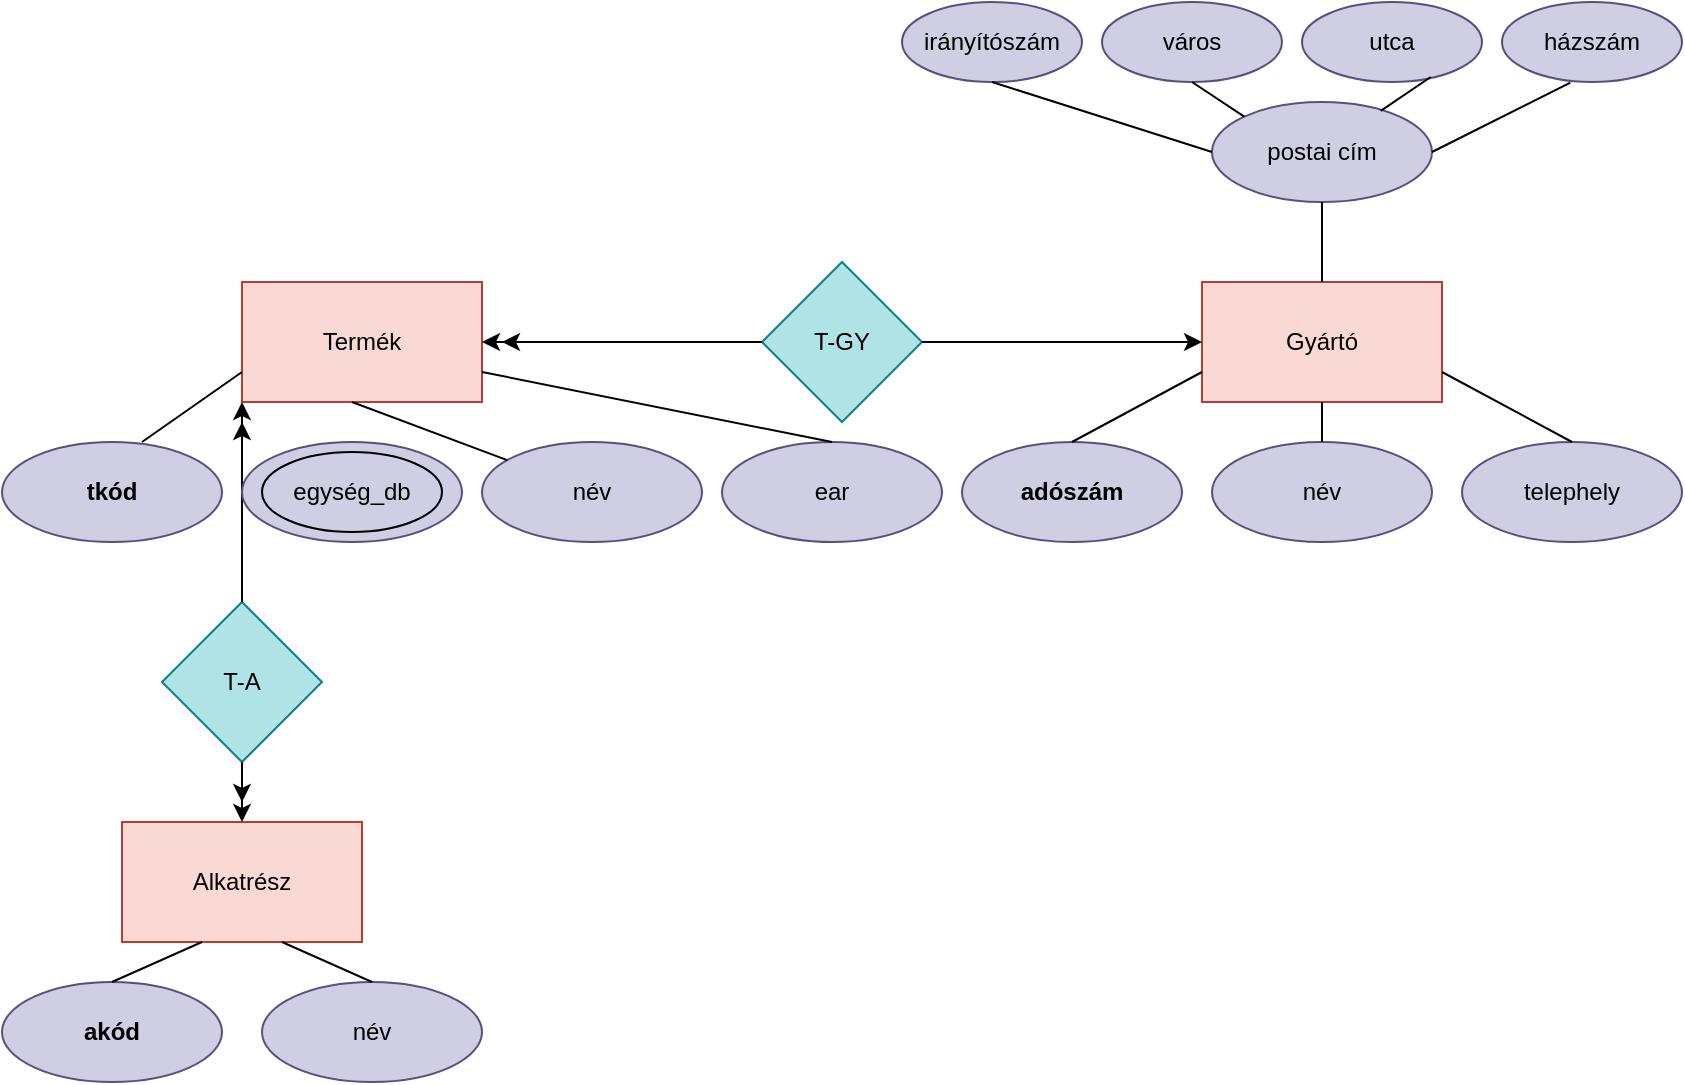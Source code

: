 <mxfile version="24.7.17">
  <diagram name="Page-1" id="mnooa0jrYi80_91jrEG3">
    <mxGraphModel dx="734" dy="818" grid="1" gridSize="10" guides="1" tooltips="1" connect="1" arrows="1" fold="1" page="1" pageScale="1" pageWidth="850" pageHeight="1100" math="0" shadow="0">
      <root>
        <mxCell id="0" />
        <mxCell id="1" parent="0" />
        <mxCell id="AgogPdoNUcBU9XjqJ84P-1" value="Termék" style="rounded=0;whiteSpace=wrap;html=1;fillColor=#fad9d5;strokeColor=#ae4132;" vertex="1" parent="1">
          <mxGeometry x="120" y="300" width="120" height="60" as="geometry" />
        </mxCell>
        <mxCell id="AgogPdoNUcBU9XjqJ84P-2" value="Gyártó" style="rounded=0;whiteSpace=wrap;html=1;fillColor=#fad9d5;strokeColor=#ae4132;" vertex="1" parent="1">
          <mxGeometry x="600" y="300" width="120" height="60" as="geometry" />
        </mxCell>
        <mxCell id="AgogPdoNUcBU9XjqJ84P-3" value="T-GY" style="rhombus;whiteSpace=wrap;html=1;fillColor=#b0e3e6;strokeColor=#0e8088;" vertex="1" parent="1">
          <mxGeometry x="380" y="290" width="80" height="80" as="geometry" />
        </mxCell>
        <mxCell id="AgogPdoNUcBU9XjqJ84P-4" value="" style="endArrow=classic;html=1;rounded=0;exitX=1;exitY=0.5;exitDx=0;exitDy=0;entryX=0;entryY=0.5;entryDx=0;entryDy=0;" edge="1" parent="1" source="AgogPdoNUcBU9XjqJ84P-3" target="AgogPdoNUcBU9XjqJ84P-2">
          <mxGeometry width="50" height="50" relative="1" as="geometry">
            <mxPoint x="560" y="370" as="sourcePoint" />
            <mxPoint x="590" y="330" as="targetPoint" />
          </mxGeometry>
        </mxCell>
        <mxCell id="AgogPdoNUcBU9XjqJ84P-8" value="&lt;b&gt;tkód&lt;/b&gt;" style="ellipse;whiteSpace=wrap;html=1;fillColor=#d0cee2;strokeColor=#56517e;" vertex="1" parent="1">
          <mxGeometry y="380" width="110" height="50" as="geometry" />
        </mxCell>
        <mxCell id="AgogPdoNUcBU9XjqJ84P-15" value="" style="endArrow=classic;html=1;rounded=0;exitX=0;exitY=0.5;exitDx=0;exitDy=0;" edge="1" parent="1" source="AgogPdoNUcBU9XjqJ84P-3">
          <mxGeometry width="50" height="50" relative="1" as="geometry">
            <mxPoint x="250" y="370" as="sourcePoint" />
            <mxPoint x="240" y="330" as="targetPoint" />
          </mxGeometry>
        </mxCell>
        <mxCell id="AgogPdoNUcBU9XjqJ84P-16" value="" style="endArrow=classic;html=1;rounded=0;" edge="1" parent="1" source="AgogPdoNUcBU9XjqJ84P-3">
          <mxGeometry width="50" height="50" relative="1" as="geometry">
            <mxPoint x="230" y="370" as="sourcePoint" />
            <mxPoint x="250" y="330" as="targetPoint" />
          </mxGeometry>
        </mxCell>
        <mxCell id="AgogPdoNUcBU9XjqJ84P-17" value="név" style="ellipse;whiteSpace=wrap;html=1;fillColor=#d0cee2;strokeColor=#56517e;" vertex="1" parent="1">
          <mxGeometry x="240" y="380" width="110" height="50" as="geometry" />
        </mxCell>
        <mxCell id="AgogPdoNUcBU9XjqJ84P-18" value="ear" style="ellipse;whiteSpace=wrap;html=1;fillColor=#d0cee2;strokeColor=#56517e;" vertex="1" parent="1">
          <mxGeometry x="360" y="380" width="110" height="50" as="geometry" />
        </mxCell>
        <mxCell id="AgogPdoNUcBU9XjqJ84P-19" value="&lt;b&gt;adószám&lt;/b&gt;" style="ellipse;whiteSpace=wrap;html=1;fillColor=#d0cee2;strokeColor=#56517e;" vertex="1" parent="1">
          <mxGeometry x="480" y="380" width="110" height="50" as="geometry" />
        </mxCell>
        <mxCell id="AgogPdoNUcBU9XjqJ84P-20" value="név" style="ellipse;whiteSpace=wrap;html=1;fillColor=#d0cee2;strokeColor=#56517e;" vertex="1" parent="1">
          <mxGeometry x="605" y="380" width="110" height="50" as="geometry" />
        </mxCell>
        <mxCell id="AgogPdoNUcBU9XjqJ84P-21" value="telephely" style="ellipse;whiteSpace=wrap;html=1;fillColor=#d0cee2;strokeColor=#56517e;" vertex="1" parent="1">
          <mxGeometry x="730" y="380" width="110" height="50" as="geometry" />
        </mxCell>
        <mxCell id="AgogPdoNUcBU9XjqJ84P-23" value="" style="endArrow=none;html=1;rounded=0;entryX=0;entryY=0.75;entryDx=0;entryDy=0;" edge="1" parent="1" target="AgogPdoNUcBU9XjqJ84P-1">
          <mxGeometry width="50" height="50" relative="1" as="geometry">
            <mxPoint x="70" y="380" as="sourcePoint" />
            <mxPoint x="120" y="330" as="targetPoint" />
          </mxGeometry>
        </mxCell>
        <mxCell id="AgogPdoNUcBU9XjqJ84P-24" value="" style="endArrow=none;html=1;rounded=0;entryX=0.5;entryY=0;entryDx=0;entryDy=0;exitX=1;exitY=0.75;exitDx=0;exitDy=0;" edge="1" parent="1" source="AgogPdoNUcBU9XjqJ84P-2" target="AgogPdoNUcBU9XjqJ84P-21">
          <mxGeometry width="50" height="50" relative="1" as="geometry">
            <mxPoint x="720" y="330" as="sourcePoint" />
            <mxPoint x="810" y="380" as="targetPoint" />
          </mxGeometry>
        </mxCell>
        <mxCell id="AgogPdoNUcBU9XjqJ84P-25" value="" style="endArrow=none;html=1;rounded=0;exitX=0.5;exitY=0;exitDx=0;exitDy=0;entryX=0;entryY=0.75;entryDx=0;entryDy=0;" edge="1" parent="1" source="AgogPdoNUcBU9XjqJ84P-19" target="AgogPdoNUcBU9XjqJ84P-2">
          <mxGeometry width="50" height="50" relative="1" as="geometry">
            <mxPoint x="550" y="400" as="sourcePoint" />
            <mxPoint x="600" y="350" as="targetPoint" />
          </mxGeometry>
        </mxCell>
        <mxCell id="AgogPdoNUcBU9XjqJ84P-26" value="" style="endArrow=none;html=1;rounded=0;exitX=0.5;exitY=0;exitDx=0;exitDy=0;entryX=1;entryY=0.75;entryDx=0;entryDy=0;" edge="1" parent="1" source="AgogPdoNUcBU9XjqJ84P-18" target="AgogPdoNUcBU9XjqJ84P-1">
          <mxGeometry width="50" height="50" relative="1" as="geometry">
            <mxPoint x="210" y="400" as="sourcePoint" />
            <mxPoint x="260" y="350" as="targetPoint" />
          </mxGeometry>
        </mxCell>
        <mxCell id="AgogPdoNUcBU9XjqJ84P-27" value="" style="endArrow=none;html=1;rounded=0;" edge="1" parent="1" source="AgogPdoNUcBU9XjqJ84P-17">
          <mxGeometry width="50" height="50" relative="1" as="geometry">
            <mxPoint x="130" y="410" as="sourcePoint" />
            <mxPoint x="175" y="360" as="targetPoint" />
          </mxGeometry>
        </mxCell>
        <mxCell id="AgogPdoNUcBU9XjqJ84P-29" value="" style="endArrow=none;html=1;rounded=0;entryX=0.5;entryY=1;entryDx=0;entryDy=0;" edge="1" parent="1" source="AgogPdoNUcBU9XjqJ84P-20" target="AgogPdoNUcBU9XjqJ84P-2">
          <mxGeometry width="50" height="50" relative="1" as="geometry">
            <mxPoint x="620" y="410" as="sourcePoint" />
            <mxPoint x="670" y="360" as="targetPoint" />
          </mxGeometry>
        </mxCell>
        <mxCell id="AgogPdoNUcBU9XjqJ84P-32" value="postai cím" style="ellipse;whiteSpace=wrap;html=1;fillColor=#d0cee2;strokeColor=#56517e;" vertex="1" parent="1">
          <mxGeometry x="605" y="210" width="110" height="50" as="geometry" />
        </mxCell>
        <mxCell id="AgogPdoNUcBU9XjqJ84P-35" value="irányítószám" style="ellipse;whiteSpace=wrap;html=1;fillColor=#d0cee2;strokeColor=#56517e;" vertex="1" parent="1">
          <mxGeometry x="450" y="160" width="90" height="40" as="geometry" />
        </mxCell>
        <mxCell id="AgogPdoNUcBU9XjqJ84P-36" value="város" style="ellipse;whiteSpace=wrap;html=1;fillColor=#d0cee2;strokeColor=#56517e;" vertex="1" parent="1">
          <mxGeometry x="550" y="160" width="90" height="40" as="geometry" />
        </mxCell>
        <mxCell id="AgogPdoNUcBU9XjqJ84P-37" value="utca" style="ellipse;whiteSpace=wrap;html=1;fillColor=#d0cee2;strokeColor=#56517e;" vertex="1" parent="1">
          <mxGeometry x="650" y="160" width="90" height="40" as="geometry" />
        </mxCell>
        <mxCell id="AgogPdoNUcBU9XjqJ84P-38" value="házszám" style="ellipse;whiteSpace=wrap;html=1;fillColor=#d0cee2;strokeColor=#56517e;" vertex="1" parent="1">
          <mxGeometry x="750" y="160" width="90" height="40" as="geometry" />
        </mxCell>
        <mxCell id="AgogPdoNUcBU9XjqJ84P-39" value="" style="endArrow=none;html=1;rounded=0;exitX=0.5;exitY=1;exitDx=0;exitDy=0;entryX=0;entryY=0.5;entryDx=0;entryDy=0;" edge="1" parent="1" source="AgogPdoNUcBU9XjqJ84P-35" target="AgogPdoNUcBU9XjqJ84P-32">
          <mxGeometry width="50" height="50" relative="1" as="geometry">
            <mxPoint x="555" y="280" as="sourcePoint" />
            <mxPoint x="605" y="230" as="targetPoint" />
          </mxGeometry>
        </mxCell>
        <mxCell id="AgogPdoNUcBU9XjqJ84P-40" value="" style="endArrow=none;html=1;rounded=0;entryX=0.5;entryY=1;entryDx=0;entryDy=0;exitX=0;exitY=0;exitDx=0;exitDy=0;" edge="1" parent="1" source="AgogPdoNUcBU9XjqJ84P-32" target="AgogPdoNUcBU9XjqJ84P-36">
          <mxGeometry width="50" height="50" relative="1" as="geometry">
            <mxPoint x="637" y="210" as="sourcePoint" />
            <mxPoint x="680" y="180" as="targetPoint" />
          </mxGeometry>
        </mxCell>
        <mxCell id="AgogPdoNUcBU9XjqJ84P-41" value="" style="endArrow=none;html=1;rounded=0;exitX=0.767;exitY=0.088;exitDx=0;exitDy=0;exitPerimeter=0;entryX=0.715;entryY=0.938;entryDx=0;entryDy=0;entryPerimeter=0;" edge="1" parent="1" source="AgogPdoNUcBU9XjqJ84P-32" target="AgogPdoNUcBU9XjqJ84P-37">
          <mxGeometry width="50" height="50" relative="1" as="geometry">
            <mxPoint x="630" y="230" as="sourcePoint" />
            <mxPoint x="716" y="199" as="targetPoint" />
          </mxGeometry>
        </mxCell>
        <mxCell id="AgogPdoNUcBU9XjqJ84P-42" value="" style="endArrow=none;html=1;rounded=0;exitX=1;exitY=0.5;exitDx=0;exitDy=0;entryX=0.38;entryY=1.009;entryDx=0;entryDy=0;entryPerimeter=0;" edge="1" parent="1" source="AgogPdoNUcBU9XjqJ84P-32" target="AgogPdoNUcBU9XjqJ84P-38">
          <mxGeometry width="50" height="50" relative="1" as="geometry">
            <mxPoint x="690" y="280" as="sourcePoint" />
            <mxPoint x="740" y="230" as="targetPoint" />
          </mxGeometry>
        </mxCell>
        <mxCell id="AgogPdoNUcBU9XjqJ84P-44" value="" style="endArrow=none;html=1;rounded=0;exitX=0.5;exitY=0;exitDx=0;exitDy=0;" edge="1" parent="1" source="AgogPdoNUcBU9XjqJ84P-2">
          <mxGeometry width="50" height="50" relative="1" as="geometry">
            <mxPoint x="610" y="310" as="sourcePoint" />
            <mxPoint x="660" y="260" as="targetPoint" />
          </mxGeometry>
        </mxCell>
        <mxCell id="AgogPdoNUcBU9XjqJ84P-45" value="Alkatrész" style="rounded=0;whiteSpace=wrap;html=1;fillColor=#fad9d5;strokeColor=#ae4132;" vertex="1" parent="1">
          <mxGeometry x="60" y="570" width="120" height="60" as="geometry" />
        </mxCell>
        <mxCell id="AgogPdoNUcBU9XjqJ84P-47" style="edgeStyle=orthogonalEdgeStyle;rounded=0;orthogonalLoop=1;jettySize=auto;html=1;entryX=0;entryY=1;entryDx=0;entryDy=0;" edge="1" parent="1" source="AgogPdoNUcBU9XjqJ84P-46" target="AgogPdoNUcBU9XjqJ84P-1">
          <mxGeometry relative="1" as="geometry" />
        </mxCell>
        <mxCell id="AgogPdoNUcBU9XjqJ84P-46" value="T-A" style="rhombus;whiteSpace=wrap;html=1;fillColor=#b0e3e6;strokeColor=#0e8088;" vertex="1" parent="1">
          <mxGeometry x="80" y="460" width="80" height="80" as="geometry" />
        </mxCell>
        <mxCell id="AgogPdoNUcBU9XjqJ84P-48" value="" style="endArrow=classic;html=1;rounded=0;" edge="1" parent="1">
          <mxGeometry width="50" height="50" relative="1" as="geometry">
            <mxPoint x="120" y="460" as="sourcePoint" />
            <mxPoint x="120" y="370" as="targetPoint" />
          </mxGeometry>
        </mxCell>
        <mxCell id="AgogPdoNUcBU9XjqJ84P-49" value="" style="endArrow=classic;html=1;rounded=0;" edge="1" parent="1">
          <mxGeometry width="50" height="50" relative="1" as="geometry">
            <mxPoint x="120" y="540" as="sourcePoint" />
            <mxPoint x="120" y="570" as="targetPoint" />
          </mxGeometry>
        </mxCell>
        <mxCell id="AgogPdoNUcBU9XjqJ84P-50" value="" style="endArrow=classic;html=1;rounded=0;" edge="1" parent="1">
          <mxGeometry width="50" height="50" relative="1" as="geometry">
            <mxPoint x="120" y="540" as="sourcePoint" />
            <mxPoint x="120" y="560" as="targetPoint" />
          </mxGeometry>
        </mxCell>
        <mxCell id="AgogPdoNUcBU9XjqJ84P-52" value="név" style="ellipse;whiteSpace=wrap;html=1;fillColor=#d0cee2;strokeColor=#56517e;" vertex="1" parent="1">
          <mxGeometry x="130" y="650" width="110" height="50" as="geometry" />
        </mxCell>
        <mxCell id="AgogPdoNUcBU9XjqJ84P-53" value="akód" style="ellipse;whiteSpace=wrap;html=1;fillColor=#d0cee2;strokeColor=#56517e;fontStyle=1" vertex="1" parent="1">
          <mxGeometry y="650" width="110" height="50" as="geometry" />
        </mxCell>
        <mxCell id="AgogPdoNUcBU9XjqJ84P-54" value="egység_db" style="ellipse;whiteSpace=wrap;html=1;fillColor=#d0cee2;strokeColor=#56517e;perimeterSpacing=0;" vertex="1" parent="1">
          <mxGeometry x="120" y="380" width="110" height="50" as="geometry" />
        </mxCell>
        <mxCell id="AgogPdoNUcBU9XjqJ84P-56" value="" style="ellipse;whiteSpace=wrap;html=1;fillColor=none;" vertex="1" parent="1">
          <mxGeometry x="130" y="385" width="90" height="40" as="geometry" />
        </mxCell>
        <mxCell id="AgogPdoNUcBU9XjqJ84P-59" value="" style="endArrow=none;html=1;rounded=0;entryX=0.5;entryY=0;entryDx=0;entryDy=0;" edge="1" parent="1" target="AgogPdoNUcBU9XjqJ84P-52">
          <mxGeometry width="50" height="50" relative="1" as="geometry">
            <mxPoint x="140" y="630" as="sourcePoint" />
            <mxPoint x="190" y="580" as="targetPoint" />
          </mxGeometry>
        </mxCell>
        <mxCell id="AgogPdoNUcBU9XjqJ84P-60" value="" style="endArrow=none;html=1;rounded=0;exitX=0.5;exitY=0;exitDx=0;exitDy=0;" edge="1" parent="1" source="AgogPdoNUcBU9XjqJ84P-53">
          <mxGeometry width="50" height="50" relative="1" as="geometry">
            <mxPoint x="50" y="680" as="sourcePoint" />
            <mxPoint x="100" y="630" as="targetPoint" />
          </mxGeometry>
        </mxCell>
      </root>
    </mxGraphModel>
  </diagram>
</mxfile>
